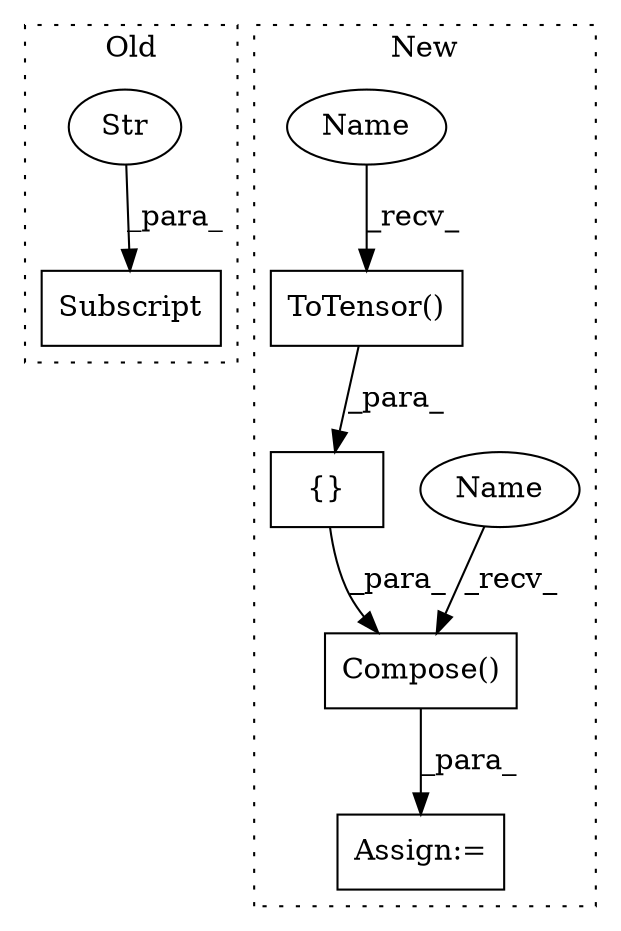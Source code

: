 digraph G {
subgraph cluster0 {
1 [label="Subscript" a="63" s="6379,0" l="15,0" shape="box"];
5 [label="Str" a="66" s="6383" l="10" shape="ellipse"];
label = "Old";
style="dotted";
}
subgraph cluster1 {
2 [label="ToTensor()" a="75" s="12810" l="21" shape="box"];
3 [label="{}" a="59" s="12524,12893" l="50,0" shape="box"];
4 [label="Compose()" a="75" s="12505,12944" l="19,1" shape="box"];
6 [label="Assign:=" a="68" s="12191" l="3" shape="box"];
7 [label="Name" a="87" s="12505" l="10" shape="ellipse"];
8 [label="Name" a="87" s="12810" l="10" shape="ellipse"];
label = "New";
style="dotted";
}
2 -> 3 [label="_para_"];
3 -> 4 [label="_para_"];
4 -> 6 [label="_para_"];
5 -> 1 [label="_para_"];
7 -> 4 [label="_recv_"];
8 -> 2 [label="_recv_"];
}